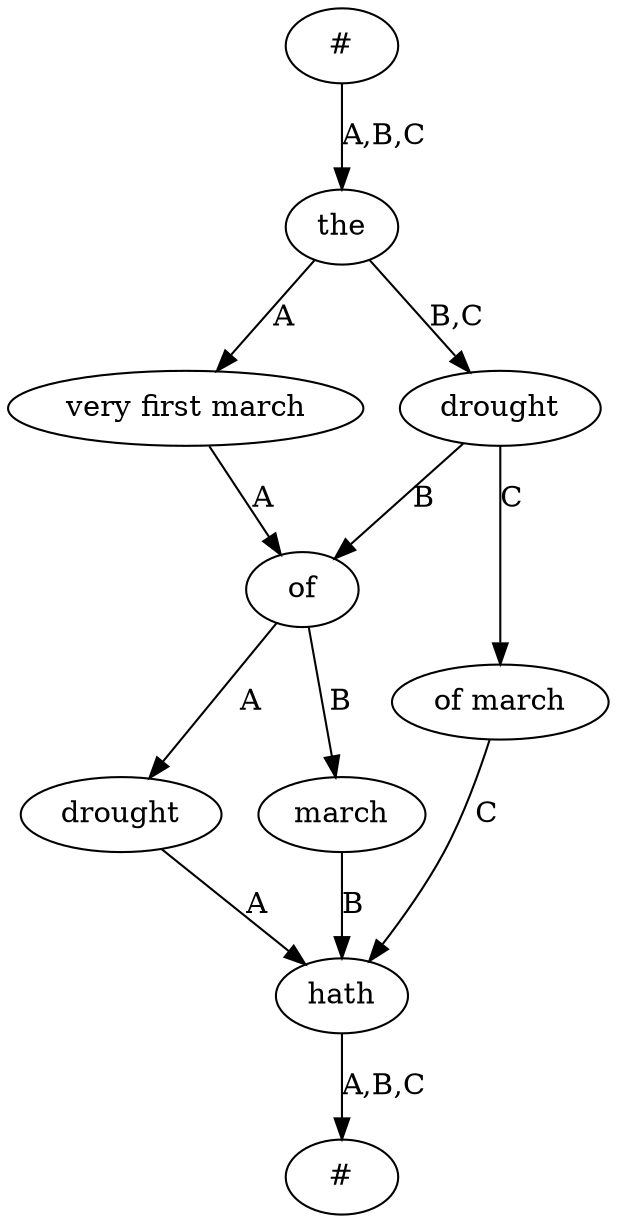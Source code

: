 digraph G {
  108 [label = "#"];
  109 [label = "#"];
  110 [label = "the"];
  111 [label = "very first march"];
  112 [label = "of"];
  113 [label = "drought"];
  114 [label = "hath"];
  115 [label = "march"];
  116 [label = "drought"];
  117 [label = "of march"];
  108 -> 110 [label = "A,B,C"];
  110 -> 111 [label = "A"];
  111 -> 112 [label = "A"];
  112 -> 113 [label = "A"];
  113 -> 114 [label = "A"];
  114 -> 109 [label = "A,B,C"];
  112 -> 115 [label = "B"];
  115 -> 114 [label = "B"];
  110 -> 116 [label = "B,C"];
  116 -> 112 [label = "B"];
  116 -> 117 [label = "C"];
  117 -> 114 [label = "C"];
}

